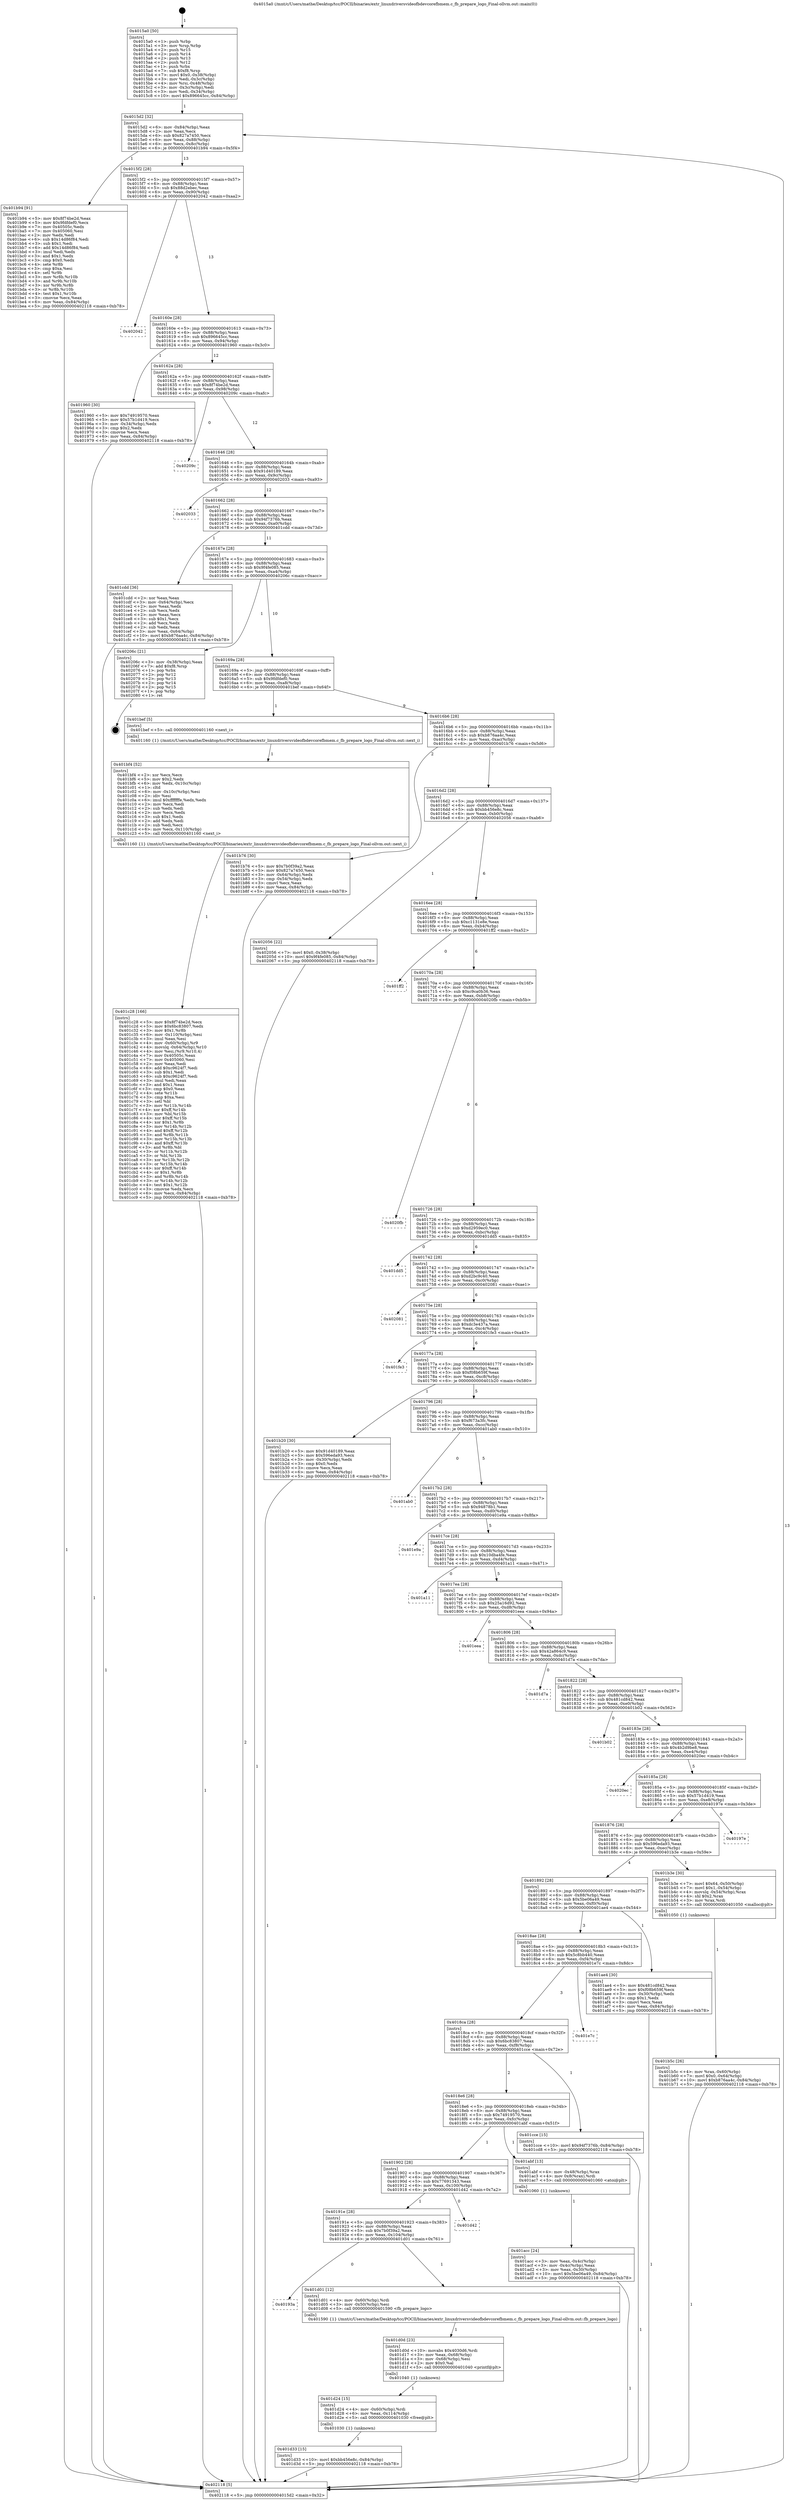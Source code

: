 digraph "0x4015a0" {
  label = "0x4015a0 (/mnt/c/Users/mathe/Desktop/tcc/POCII/binaries/extr_linuxdriversvideofbdevcorefbmem.c_fb_prepare_logo_Final-ollvm.out::main(0))"
  labelloc = "t"
  node[shape=record]

  Entry [label="",width=0.3,height=0.3,shape=circle,fillcolor=black,style=filled]
  "0x4015d2" [label="{
     0x4015d2 [32]\l
     | [instrs]\l
     &nbsp;&nbsp;0x4015d2 \<+6\>: mov -0x84(%rbp),%eax\l
     &nbsp;&nbsp;0x4015d8 \<+2\>: mov %eax,%ecx\l
     &nbsp;&nbsp;0x4015da \<+6\>: sub $0x827a7450,%ecx\l
     &nbsp;&nbsp;0x4015e0 \<+6\>: mov %eax,-0x88(%rbp)\l
     &nbsp;&nbsp;0x4015e6 \<+6\>: mov %ecx,-0x8c(%rbp)\l
     &nbsp;&nbsp;0x4015ec \<+6\>: je 0000000000401b94 \<main+0x5f4\>\l
  }"]
  "0x401b94" [label="{
     0x401b94 [91]\l
     | [instrs]\l
     &nbsp;&nbsp;0x401b94 \<+5\>: mov $0x8f74be2d,%eax\l
     &nbsp;&nbsp;0x401b99 \<+5\>: mov $0x9fdfdef0,%ecx\l
     &nbsp;&nbsp;0x401b9e \<+7\>: mov 0x40505c,%edx\l
     &nbsp;&nbsp;0x401ba5 \<+7\>: mov 0x405060,%esi\l
     &nbsp;&nbsp;0x401bac \<+2\>: mov %edx,%edi\l
     &nbsp;&nbsp;0x401bae \<+6\>: sub $0x14d86f84,%edi\l
     &nbsp;&nbsp;0x401bb4 \<+3\>: sub $0x1,%edi\l
     &nbsp;&nbsp;0x401bb7 \<+6\>: add $0x14d86f84,%edi\l
     &nbsp;&nbsp;0x401bbd \<+3\>: imul %edi,%edx\l
     &nbsp;&nbsp;0x401bc0 \<+3\>: and $0x1,%edx\l
     &nbsp;&nbsp;0x401bc3 \<+3\>: cmp $0x0,%edx\l
     &nbsp;&nbsp;0x401bc6 \<+4\>: sete %r8b\l
     &nbsp;&nbsp;0x401bca \<+3\>: cmp $0xa,%esi\l
     &nbsp;&nbsp;0x401bcd \<+4\>: setl %r9b\l
     &nbsp;&nbsp;0x401bd1 \<+3\>: mov %r8b,%r10b\l
     &nbsp;&nbsp;0x401bd4 \<+3\>: and %r9b,%r10b\l
     &nbsp;&nbsp;0x401bd7 \<+3\>: xor %r9b,%r8b\l
     &nbsp;&nbsp;0x401bda \<+3\>: or %r8b,%r10b\l
     &nbsp;&nbsp;0x401bdd \<+4\>: test $0x1,%r10b\l
     &nbsp;&nbsp;0x401be1 \<+3\>: cmovne %ecx,%eax\l
     &nbsp;&nbsp;0x401be4 \<+6\>: mov %eax,-0x84(%rbp)\l
     &nbsp;&nbsp;0x401bea \<+5\>: jmp 0000000000402118 \<main+0xb78\>\l
  }"]
  "0x4015f2" [label="{
     0x4015f2 [28]\l
     | [instrs]\l
     &nbsp;&nbsp;0x4015f2 \<+5\>: jmp 00000000004015f7 \<main+0x57\>\l
     &nbsp;&nbsp;0x4015f7 \<+6\>: mov -0x88(%rbp),%eax\l
     &nbsp;&nbsp;0x4015fd \<+5\>: sub $0x88d2ebec,%eax\l
     &nbsp;&nbsp;0x401602 \<+6\>: mov %eax,-0x90(%rbp)\l
     &nbsp;&nbsp;0x401608 \<+6\>: je 0000000000402042 \<main+0xaa2\>\l
  }"]
  Exit [label="",width=0.3,height=0.3,shape=circle,fillcolor=black,style=filled,peripheries=2]
  "0x402042" [label="{
     0x402042\l
  }", style=dashed]
  "0x40160e" [label="{
     0x40160e [28]\l
     | [instrs]\l
     &nbsp;&nbsp;0x40160e \<+5\>: jmp 0000000000401613 \<main+0x73\>\l
     &nbsp;&nbsp;0x401613 \<+6\>: mov -0x88(%rbp),%eax\l
     &nbsp;&nbsp;0x401619 \<+5\>: sub $0x896645cc,%eax\l
     &nbsp;&nbsp;0x40161e \<+6\>: mov %eax,-0x94(%rbp)\l
     &nbsp;&nbsp;0x401624 \<+6\>: je 0000000000401960 \<main+0x3c0\>\l
  }"]
  "0x401d33" [label="{
     0x401d33 [15]\l
     | [instrs]\l
     &nbsp;&nbsp;0x401d33 \<+10\>: movl $0xbb456e8c,-0x84(%rbp)\l
     &nbsp;&nbsp;0x401d3d \<+5\>: jmp 0000000000402118 \<main+0xb78\>\l
  }"]
  "0x401960" [label="{
     0x401960 [30]\l
     | [instrs]\l
     &nbsp;&nbsp;0x401960 \<+5\>: mov $0x74919570,%eax\l
     &nbsp;&nbsp;0x401965 \<+5\>: mov $0x57b1d419,%ecx\l
     &nbsp;&nbsp;0x40196a \<+3\>: mov -0x34(%rbp),%edx\l
     &nbsp;&nbsp;0x40196d \<+3\>: cmp $0x2,%edx\l
     &nbsp;&nbsp;0x401970 \<+3\>: cmovne %ecx,%eax\l
     &nbsp;&nbsp;0x401973 \<+6\>: mov %eax,-0x84(%rbp)\l
     &nbsp;&nbsp;0x401979 \<+5\>: jmp 0000000000402118 \<main+0xb78\>\l
  }"]
  "0x40162a" [label="{
     0x40162a [28]\l
     | [instrs]\l
     &nbsp;&nbsp;0x40162a \<+5\>: jmp 000000000040162f \<main+0x8f\>\l
     &nbsp;&nbsp;0x40162f \<+6\>: mov -0x88(%rbp),%eax\l
     &nbsp;&nbsp;0x401635 \<+5\>: sub $0x8f74be2d,%eax\l
     &nbsp;&nbsp;0x40163a \<+6\>: mov %eax,-0x98(%rbp)\l
     &nbsp;&nbsp;0x401640 \<+6\>: je 000000000040209c \<main+0xafc\>\l
  }"]
  "0x402118" [label="{
     0x402118 [5]\l
     | [instrs]\l
     &nbsp;&nbsp;0x402118 \<+5\>: jmp 00000000004015d2 \<main+0x32\>\l
  }"]
  "0x4015a0" [label="{
     0x4015a0 [50]\l
     | [instrs]\l
     &nbsp;&nbsp;0x4015a0 \<+1\>: push %rbp\l
     &nbsp;&nbsp;0x4015a1 \<+3\>: mov %rsp,%rbp\l
     &nbsp;&nbsp;0x4015a4 \<+2\>: push %r15\l
     &nbsp;&nbsp;0x4015a6 \<+2\>: push %r14\l
     &nbsp;&nbsp;0x4015a8 \<+2\>: push %r13\l
     &nbsp;&nbsp;0x4015aa \<+2\>: push %r12\l
     &nbsp;&nbsp;0x4015ac \<+1\>: push %rbx\l
     &nbsp;&nbsp;0x4015ad \<+7\>: sub $0xf8,%rsp\l
     &nbsp;&nbsp;0x4015b4 \<+7\>: movl $0x0,-0x38(%rbp)\l
     &nbsp;&nbsp;0x4015bb \<+3\>: mov %edi,-0x3c(%rbp)\l
     &nbsp;&nbsp;0x4015be \<+4\>: mov %rsi,-0x48(%rbp)\l
     &nbsp;&nbsp;0x4015c2 \<+3\>: mov -0x3c(%rbp),%edi\l
     &nbsp;&nbsp;0x4015c5 \<+3\>: mov %edi,-0x34(%rbp)\l
     &nbsp;&nbsp;0x4015c8 \<+10\>: movl $0x896645cc,-0x84(%rbp)\l
  }"]
  "0x401d24" [label="{
     0x401d24 [15]\l
     | [instrs]\l
     &nbsp;&nbsp;0x401d24 \<+4\>: mov -0x60(%rbp),%rdi\l
     &nbsp;&nbsp;0x401d28 \<+6\>: mov %eax,-0x114(%rbp)\l
     &nbsp;&nbsp;0x401d2e \<+5\>: call 0000000000401030 \<free@plt\>\l
     | [calls]\l
     &nbsp;&nbsp;0x401030 \{1\} (unknown)\l
  }"]
  "0x40209c" [label="{
     0x40209c\l
  }", style=dashed]
  "0x401646" [label="{
     0x401646 [28]\l
     | [instrs]\l
     &nbsp;&nbsp;0x401646 \<+5\>: jmp 000000000040164b \<main+0xab\>\l
     &nbsp;&nbsp;0x40164b \<+6\>: mov -0x88(%rbp),%eax\l
     &nbsp;&nbsp;0x401651 \<+5\>: sub $0x91d40189,%eax\l
     &nbsp;&nbsp;0x401656 \<+6\>: mov %eax,-0x9c(%rbp)\l
     &nbsp;&nbsp;0x40165c \<+6\>: je 0000000000402033 \<main+0xa93\>\l
  }"]
  "0x401d0d" [label="{
     0x401d0d [23]\l
     | [instrs]\l
     &nbsp;&nbsp;0x401d0d \<+10\>: movabs $0x4030d6,%rdi\l
     &nbsp;&nbsp;0x401d17 \<+3\>: mov %eax,-0x68(%rbp)\l
     &nbsp;&nbsp;0x401d1a \<+3\>: mov -0x68(%rbp),%esi\l
     &nbsp;&nbsp;0x401d1d \<+2\>: mov $0x0,%al\l
     &nbsp;&nbsp;0x401d1f \<+5\>: call 0000000000401040 \<printf@plt\>\l
     | [calls]\l
     &nbsp;&nbsp;0x401040 \{1\} (unknown)\l
  }"]
  "0x402033" [label="{
     0x402033\l
  }", style=dashed]
  "0x401662" [label="{
     0x401662 [28]\l
     | [instrs]\l
     &nbsp;&nbsp;0x401662 \<+5\>: jmp 0000000000401667 \<main+0xc7\>\l
     &nbsp;&nbsp;0x401667 \<+6\>: mov -0x88(%rbp),%eax\l
     &nbsp;&nbsp;0x40166d \<+5\>: sub $0x94f7376b,%eax\l
     &nbsp;&nbsp;0x401672 \<+6\>: mov %eax,-0xa0(%rbp)\l
     &nbsp;&nbsp;0x401678 \<+6\>: je 0000000000401cdd \<main+0x73d\>\l
  }"]
  "0x40193a" [label="{
     0x40193a\l
  }", style=dashed]
  "0x401cdd" [label="{
     0x401cdd [36]\l
     | [instrs]\l
     &nbsp;&nbsp;0x401cdd \<+2\>: xor %eax,%eax\l
     &nbsp;&nbsp;0x401cdf \<+3\>: mov -0x64(%rbp),%ecx\l
     &nbsp;&nbsp;0x401ce2 \<+2\>: mov %eax,%edx\l
     &nbsp;&nbsp;0x401ce4 \<+2\>: sub %ecx,%edx\l
     &nbsp;&nbsp;0x401ce6 \<+2\>: mov %eax,%ecx\l
     &nbsp;&nbsp;0x401ce8 \<+3\>: sub $0x1,%ecx\l
     &nbsp;&nbsp;0x401ceb \<+2\>: add %ecx,%edx\l
     &nbsp;&nbsp;0x401ced \<+2\>: sub %edx,%eax\l
     &nbsp;&nbsp;0x401cef \<+3\>: mov %eax,-0x64(%rbp)\l
     &nbsp;&nbsp;0x401cf2 \<+10\>: movl $0xb876aa4c,-0x84(%rbp)\l
     &nbsp;&nbsp;0x401cfc \<+5\>: jmp 0000000000402118 \<main+0xb78\>\l
  }"]
  "0x40167e" [label="{
     0x40167e [28]\l
     | [instrs]\l
     &nbsp;&nbsp;0x40167e \<+5\>: jmp 0000000000401683 \<main+0xe3\>\l
     &nbsp;&nbsp;0x401683 \<+6\>: mov -0x88(%rbp),%eax\l
     &nbsp;&nbsp;0x401689 \<+5\>: sub $0x9f4fe085,%eax\l
     &nbsp;&nbsp;0x40168e \<+6\>: mov %eax,-0xa4(%rbp)\l
     &nbsp;&nbsp;0x401694 \<+6\>: je 000000000040206c \<main+0xacc\>\l
  }"]
  "0x401d01" [label="{
     0x401d01 [12]\l
     | [instrs]\l
     &nbsp;&nbsp;0x401d01 \<+4\>: mov -0x60(%rbp),%rdi\l
     &nbsp;&nbsp;0x401d05 \<+3\>: mov -0x50(%rbp),%esi\l
     &nbsp;&nbsp;0x401d08 \<+5\>: call 0000000000401590 \<fb_prepare_logo\>\l
     | [calls]\l
     &nbsp;&nbsp;0x401590 \{1\} (/mnt/c/Users/mathe/Desktop/tcc/POCII/binaries/extr_linuxdriversvideofbdevcorefbmem.c_fb_prepare_logo_Final-ollvm.out::fb_prepare_logo)\l
  }"]
  "0x40206c" [label="{
     0x40206c [21]\l
     | [instrs]\l
     &nbsp;&nbsp;0x40206c \<+3\>: mov -0x38(%rbp),%eax\l
     &nbsp;&nbsp;0x40206f \<+7\>: add $0xf8,%rsp\l
     &nbsp;&nbsp;0x402076 \<+1\>: pop %rbx\l
     &nbsp;&nbsp;0x402077 \<+2\>: pop %r12\l
     &nbsp;&nbsp;0x402079 \<+2\>: pop %r13\l
     &nbsp;&nbsp;0x40207b \<+2\>: pop %r14\l
     &nbsp;&nbsp;0x40207d \<+2\>: pop %r15\l
     &nbsp;&nbsp;0x40207f \<+1\>: pop %rbp\l
     &nbsp;&nbsp;0x402080 \<+1\>: ret\l
  }"]
  "0x40169a" [label="{
     0x40169a [28]\l
     | [instrs]\l
     &nbsp;&nbsp;0x40169a \<+5\>: jmp 000000000040169f \<main+0xff\>\l
     &nbsp;&nbsp;0x40169f \<+6\>: mov -0x88(%rbp),%eax\l
     &nbsp;&nbsp;0x4016a5 \<+5\>: sub $0x9fdfdef0,%eax\l
     &nbsp;&nbsp;0x4016aa \<+6\>: mov %eax,-0xa8(%rbp)\l
     &nbsp;&nbsp;0x4016b0 \<+6\>: je 0000000000401bef \<main+0x64f\>\l
  }"]
  "0x40191e" [label="{
     0x40191e [28]\l
     | [instrs]\l
     &nbsp;&nbsp;0x40191e \<+5\>: jmp 0000000000401923 \<main+0x383\>\l
     &nbsp;&nbsp;0x401923 \<+6\>: mov -0x88(%rbp),%eax\l
     &nbsp;&nbsp;0x401929 \<+5\>: sub $0x7b0f39a2,%eax\l
     &nbsp;&nbsp;0x40192e \<+6\>: mov %eax,-0x104(%rbp)\l
     &nbsp;&nbsp;0x401934 \<+6\>: je 0000000000401d01 \<main+0x761\>\l
  }"]
  "0x401bef" [label="{
     0x401bef [5]\l
     | [instrs]\l
     &nbsp;&nbsp;0x401bef \<+5\>: call 0000000000401160 \<next_i\>\l
     | [calls]\l
     &nbsp;&nbsp;0x401160 \{1\} (/mnt/c/Users/mathe/Desktop/tcc/POCII/binaries/extr_linuxdriversvideofbdevcorefbmem.c_fb_prepare_logo_Final-ollvm.out::next_i)\l
  }"]
  "0x4016b6" [label="{
     0x4016b6 [28]\l
     | [instrs]\l
     &nbsp;&nbsp;0x4016b6 \<+5\>: jmp 00000000004016bb \<main+0x11b\>\l
     &nbsp;&nbsp;0x4016bb \<+6\>: mov -0x88(%rbp),%eax\l
     &nbsp;&nbsp;0x4016c1 \<+5\>: sub $0xb876aa4c,%eax\l
     &nbsp;&nbsp;0x4016c6 \<+6\>: mov %eax,-0xac(%rbp)\l
     &nbsp;&nbsp;0x4016cc \<+6\>: je 0000000000401b76 \<main+0x5d6\>\l
  }"]
  "0x401d42" [label="{
     0x401d42\l
  }", style=dashed]
  "0x401b76" [label="{
     0x401b76 [30]\l
     | [instrs]\l
     &nbsp;&nbsp;0x401b76 \<+5\>: mov $0x7b0f39a2,%eax\l
     &nbsp;&nbsp;0x401b7b \<+5\>: mov $0x827a7450,%ecx\l
     &nbsp;&nbsp;0x401b80 \<+3\>: mov -0x64(%rbp),%edx\l
     &nbsp;&nbsp;0x401b83 \<+3\>: cmp -0x54(%rbp),%edx\l
     &nbsp;&nbsp;0x401b86 \<+3\>: cmovl %ecx,%eax\l
     &nbsp;&nbsp;0x401b89 \<+6\>: mov %eax,-0x84(%rbp)\l
     &nbsp;&nbsp;0x401b8f \<+5\>: jmp 0000000000402118 \<main+0xb78\>\l
  }"]
  "0x4016d2" [label="{
     0x4016d2 [28]\l
     | [instrs]\l
     &nbsp;&nbsp;0x4016d2 \<+5\>: jmp 00000000004016d7 \<main+0x137\>\l
     &nbsp;&nbsp;0x4016d7 \<+6\>: mov -0x88(%rbp),%eax\l
     &nbsp;&nbsp;0x4016dd \<+5\>: sub $0xbb456e8c,%eax\l
     &nbsp;&nbsp;0x4016e2 \<+6\>: mov %eax,-0xb0(%rbp)\l
     &nbsp;&nbsp;0x4016e8 \<+6\>: je 0000000000402056 \<main+0xab6\>\l
  }"]
  "0x401c28" [label="{
     0x401c28 [166]\l
     | [instrs]\l
     &nbsp;&nbsp;0x401c28 \<+5\>: mov $0x8f74be2d,%ecx\l
     &nbsp;&nbsp;0x401c2d \<+5\>: mov $0x6bc83807,%edx\l
     &nbsp;&nbsp;0x401c32 \<+3\>: mov $0x1,%r8b\l
     &nbsp;&nbsp;0x401c35 \<+6\>: mov -0x110(%rbp),%esi\l
     &nbsp;&nbsp;0x401c3b \<+3\>: imul %eax,%esi\l
     &nbsp;&nbsp;0x401c3e \<+4\>: mov -0x60(%rbp),%r9\l
     &nbsp;&nbsp;0x401c42 \<+4\>: movslq -0x64(%rbp),%r10\l
     &nbsp;&nbsp;0x401c46 \<+4\>: mov %esi,(%r9,%r10,4)\l
     &nbsp;&nbsp;0x401c4a \<+7\>: mov 0x40505c,%eax\l
     &nbsp;&nbsp;0x401c51 \<+7\>: mov 0x405060,%esi\l
     &nbsp;&nbsp;0x401c58 \<+2\>: mov %eax,%edi\l
     &nbsp;&nbsp;0x401c5a \<+6\>: add $0xc9624f7,%edi\l
     &nbsp;&nbsp;0x401c60 \<+3\>: sub $0x1,%edi\l
     &nbsp;&nbsp;0x401c63 \<+6\>: sub $0xc9624f7,%edi\l
     &nbsp;&nbsp;0x401c69 \<+3\>: imul %edi,%eax\l
     &nbsp;&nbsp;0x401c6c \<+3\>: and $0x1,%eax\l
     &nbsp;&nbsp;0x401c6f \<+3\>: cmp $0x0,%eax\l
     &nbsp;&nbsp;0x401c72 \<+4\>: sete %r11b\l
     &nbsp;&nbsp;0x401c76 \<+3\>: cmp $0xa,%esi\l
     &nbsp;&nbsp;0x401c79 \<+3\>: setl %bl\l
     &nbsp;&nbsp;0x401c7c \<+3\>: mov %r11b,%r14b\l
     &nbsp;&nbsp;0x401c7f \<+4\>: xor $0xff,%r14b\l
     &nbsp;&nbsp;0x401c83 \<+3\>: mov %bl,%r15b\l
     &nbsp;&nbsp;0x401c86 \<+4\>: xor $0xff,%r15b\l
     &nbsp;&nbsp;0x401c8a \<+4\>: xor $0x1,%r8b\l
     &nbsp;&nbsp;0x401c8e \<+3\>: mov %r14b,%r12b\l
     &nbsp;&nbsp;0x401c91 \<+4\>: and $0xff,%r12b\l
     &nbsp;&nbsp;0x401c95 \<+3\>: and %r8b,%r11b\l
     &nbsp;&nbsp;0x401c98 \<+3\>: mov %r15b,%r13b\l
     &nbsp;&nbsp;0x401c9b \<+4\>: and $0xff,%r13b\l
     &nbsp;&nbsp;0x401c9f \<+3\>: and %r8b,%bl\l
     &nbsp;&nbsp;0x401ca2 \<+3\>: or %r11b,%r12b\l
     &nbsp;&nbsp;0x401ca5 \<+3\>: or %bl,%r13b\l
     &nbsp;&nbsp;0x401ca8 \<+3\>: xor %r13b,%r12b\l
     &nbsp;&nbsp;0x401cab \<+3\>: or %r15b,%r14b\l
     &nbsp;&nbsp;0x401cae \<+4\>: xor $0xff,%r14b\l
     &nbsp;&nbsp;0x401cb2 \<+4\>: or $0x1,%r8b\l
     &nbsp;&nbsp;0x401cb6 \<+3\>: and %r8b,%r14b\l
     &nbsp;&nbsp;0x401cb9 \<+3\>: or %r14b,%r12b\l
     &nbsp;&nbsp;0x401cbc \<+4\>: test $0x1,%r12b\l
     &nbsp;&nbsp;0x401cc0 \<+3\>: cmovne %edx,%ecx\l
     &nbsp;&nbsp;0x401cc3 \<+6\>: mov %ecx,-0x84(%rbp)\l
     &nbsp;&nbsp;0x401cc9 \<+5\>: jmp 0000000000402118 \<main+0xb78\>\l
  }"]
  "0x402056" [label="{
     0x402056 [22]\l
     | [instrs]\l
     &nbsp;&nbsp;0x402056 \<+7\>: movl $0x0,-0x38(%rbp)\l
     &nbsp;&nbsp;0x40205d \<+10\>: movl $0x9f4fe085,-0x84(%rbp)\l
     &nbsp;&nbsp;0x402067 \<+5\>: jmp 0000000000402118 \<main+0xb78\>\l
  }"]
  "0x4016ee" [label="{
     0x4016ee [28]\l
     | [instrs]\l
     &nbsp;&nbsp;0x4016ee \<+5\>: jmp 00000000004016f3 \<main+0x153\>\l
     &nbsp;&nbsp;0x4016f3 \<+6\>: mov -0x88(%rbp),%eax\l
     &nbsp;&nbsp;0x4016f9 \<+5\>: sub $0xc1131e8e,%eax\l
     &nbsp;&nbsp;0x4016fe \<+6\>: mov %eax,-0xb4(%rbp)\l
     &nbsp;&nbsp;0x401704 \<+6\>: je 0000000000401ff2 \<main+0xa52\>\l
  }"]
  "0x401bf4" [label="{
     0x401bf4 [52]\l
     | [instrs]\l
     &nbsp;&nbsp;0x401bf4 \<+2\>: xor %ecx,%ecx\l
     &nbsp;&nbsp;0x401bf6 \<+5\>: mov $0x2,%edx\l
     &nbsp;&nbsp;0x401bfb \<+6\>: mov %edx,-0x10c(%rbp)\l
     &nbsp;&nbsp;0x401c01 \<+1\>: cltd\l
     &nbsp;&nbsp;0x401c02 \<+6\>: mov -0x10c(%rbp),%esi\l
     &nbsp;&nbsp;0x401c08 \<+2\>: idiv %esi\l
     &nbsp;&nbsp;0x401c0a \<+6\>: imul $0xfffffffe,%edx,%edx\l
     &nbsp;&nbsp;0x401c10 \<+2\>: mov %ecx,%edi\l
     &nbsp;&nbsp;0x401c12 \<+2\>: sub %edx,%edi\l
     &nbsp;&nbsp;0x401c14 \<+2\>: mov %ecx,%edx\l
     &nbsp;&nbsp;0x401c16 \<+3\>: sub $0x1,%edx\l
     &nbsp;&nbsp;0x401c19 \<+2\>: add %edx,%edi\l
     &nbsp;&nbsp;0x401c1b \<+2\>: sub %edi,%ecx\l
     &nbsp;&nbsp;0x401c1d \<+6\>: mov %ecx,-0x110(%rbp)\l
     &nbsp;&nbsp;0x401c23 \<+5\>: call 0000000000401160 \<next_i\>\l
     | [calls]\l
     &nbsp;&nbsp;0x401160 \{1\} (/mnt/c/Users/mathe/Desktop/tcc/POCII/binaries/extr_linuxdriversvideofbdevcorefbmem.c_fb_prepare_logo_Final-ollvm.out::next_i)\l
  }"]
  "0x401ff2" [label="{
     0x401ff2\l
  }", style=dashed]
  "0x40170a" [label="{
     0x40170a [28]\l
     | [instrs]\l
     &nbsp;&nbsp;0x40170a \<+5\>: jmp 000000000040170f \<main+0x16f\>\l
     &nbsp;&nbsp;0x40170f \<+6\>: mov -0x88(%rbp),%eax\l
     &nbsp;&nbsp;0x401715 \<+5\>: sub $0xc9ca0b36,%eax\l
     &nbsp;&nbsp;0x40171a \<+6\>: mov %eax,-0xb8(%rbp)\l
     &nbsp;&nbsp;0x401720 \<+6\>: je 00000000004020fb \<main+0xb5b\>\l
  }"]
  "0x401b5c" [label="{
     0x401b5c [26]\l
     | [instrs]\l
     &nbsp;&nbsp;0x401b5c \<+4\>: mov %rax,-0x60(%rbp)\l
     &nbsp;&nbsp;0x401b60 \<+7\>: movl $0x0,-0x64(%rbp)\l
     &nbsp;&nbsp;0x401b67 \<+10\>: movl $0xb876aa4c,-0x84(%rbp)\l
     &nbsp;&nbsp;0x401b71 \<+5\>: jmp 0000000000402118 \<main+0xb78\>\l
  }"]
  "0x4020fb" [label="{
     0x4020fb\l
  }", style=dashed]
  "0x401726" [label="{
     0x401726 [28]\l
     | [instrs]\l
     &nbsp;&nbsp;0x401726 \<+5\>: jmp 000000000040172b \<main+0x18b\>\l
     &nbsp;&nbsp;0x40172b \<+6\>: mov -0x88(%rbp),%eax\l
     &nbsp;&nbsp;0x401731 \<+5\>: sub $0xd2959ec0,%eax\l
     &nbsp;&nbsp;0x401736 \<+6\>: mov %eax,-0xbc(%rbp)\l
     &nbsp;&nbsp;0x40173c \<+6\>: je 0000000000401dd5 \<main+0x835\>\l
  }"]
  "0x401acc" [label="{
     0x401acc [24]\l
     | [instrs]\l
     &nbsp;&nbsp;0x401acc \<+3\>: mov %eax,-0x4c(%rbp)\l
     &nbsp;&nbsp;0x401acf \<+3\>: mov -0x4c(%rbp),%eax\l
     &nbsp;&nbsp;0x401ad2 \<+3\>: mov %eax,-0x30(%rbp)\l
     &nbsp;&nbsp;0x401ad5 \<+10\>: movl $0x5be06a49,-0x84(%rbp)\l
     &nbsp;&nbsp;0x401adf \<+5\>: jmp 0000000000402118 \<main+0xb78\>\l
  }"]
  "0x401dd5" [label="{
     0x401dd5\l
  }", style=dashed]
  "0x401742" [label="{
     0x401742 [28]\l
     | [instrs]\l
     &nbsp;&nbsp;0x401742 \<+5\>: jmp 0000000000401747 \<main+0x1a7\>\l
     &nbsp;&nbsp;0x401747 \<+6\>: mov -0x88(%rbp),%eax\l
     &nbsp;&nbsp;0x40174d \<+5\>: sub $0xd2bc9c40,%eax\l
     &nbsp;&nbsp;0x401752 \<+6\>: mov %eax,-0xc0(%rbp)\l
     &nbsp;&nbsp;0x401758 \<+6\>: je 0000000000402081 \<main+0xae1\>\l
  }"]
  "0x401902" [label="{
     0x401902 [28]\l
     | [instrs]\l
     &nbsp;&nbsp;0x401902 \<+5\>: jmp 0000000000401907 \<main+0x367\>\l
     &nbsp;&nbsp;0x401907 \<+6\>: mov -0x88(%rbp),%eax\l
     &nbsp;&nbsp;0x40190d \<+5\>: sub $0x77691343,%eax\l
     &nbsp;&nbsp;0x401912 \<+6\>: mov %eax,-0x100(%rbp)\l
     &nbsp;&nbsp;0x401918 \<+6\>: je 0000000000401d42 \<main+0x7a2\>\l
  }"]
  "0x402081" [label="{
     0x402081\l
  }", style=dashed]
  "0x40175e" [label="{
     0x40175e [28]\l
     | [instrs]\l
     &nbsp;&nbsp;0x40175e \<+5\>: jmp 0000000000401763 \<main+0x1c3\>\l
     &nbsp;&nbsp;0x401763 \<+6\>: mov -0x88(%rbp),%eax\l
     &nbsp;&nbsp;0x401769 \<+5\>: sub $0xdc3e437a,%eax\l
     &nbsp;&nbsp;0x40176e \<+6\>: mov %eax,-0xc4(%rbp)\l
     &nbsp;&nbsp;0x401774 \<+6\>: je 0000000000401fe3 \<main+0xa43\>\l
  }"]
  "0x401abf" [label="{
     0x401abf [13]\l
     | [instrs]\l
     &nbsp;&nbsp;0x401abf \<+4\>: mov -0x48(%rbp),%rax\l
     &nbsp;&nbsp;0x401ac3 \<+4\>: mov 0x8(%rax),%rdi\l
     &nbsp;&nbsp;0x401ac7 \<+5\>: call 0000000000401060 \<atoi@plt\>\l
     | [calls]\l
     &nbsp;&nbsp;0x401060 \{1\} (unknown)\l
  }"]
  "0x401fe3" [label="{
     0x401fe3\l
  }", style=dashed]
  "0x40177a" [label="{
     0x40177a [28]\l
     | [instrs]\l
     &nbsp;&nbsp;0x40177a \<+5\>: jmp 000000000040177f \<main+0x1df\>\l
     &nbsp;&nbsp;0x40177f \<+6\>: mov -0x88(%rbp),%eax\l
     &nbsp;&nbsp;0x401785 \<+5\>: sub $0xf08b659f,%eax\l
     &nbsp;&nbsp;0x40178a \<+6\>: mov %eax,-0xc8(%rbp)\l
     &nbsp;&nbsp;0x401790 \<+6\>: je 0000000000401b20 \<main+0x580\>\l
  }"]
  "0x4018e6" [label="{
     0x4018e6 [28]\l
     | [instrs]\l
     &nbsp;&nbsp;0x4018e6 \<+5\>: jmp 00000000004018eb \<main+0x34b\>\l
     &nbsp;&nbsp;0x4018eb \<+6\>: mov -0x88(%rbp),%eax\l
     &nbsp;&nbsp;0x4018f1 \<+5\>: sub $0x74919570,%eax\l
     &nbsp;&nbsp;0x4018f6 \<+6\>: mov %eax,-0xfc(%rbp)\l
     &nbsp;&nbsp;0x4018fc \<+6\>: je 0000000000401abf \<main+0x51f\>\l
  }"]
  "0x401b20" [label="{
     0x401b20 [30]\l
     | [instrs]\l
     &nbsp;&nbsp;0x401b20 \<+5\>: mov $0x91d40189,%eax\l
     &nbsp;&nbsp;0x401b25 \<+5\>: mov $0x596eda93,%ecx\l
     &nbsp;&nbsp;0x401b2a \<+3\>: mov -0x30(%rbp),%edx\l
     &nbsp;&nbsp;0x401b2d \<+3\>: cmp $0x0,%edx\l
     &nbsp;&nbsp;0x401b30 \<+3\>: cmove %ecx,%eax\l
     &nbsp;&nbsp;0x401b33 \<+6\>: mov %eax,-0x84(%rbp)\l
     &nbsp;&nbsp;0x401b39 \<+5\>: jmp 0000000000402118 \<main+0xb78\>\l
  }"]
  "0x401796" [label="{
     0x401796 [28]\l
     | [instrs]\l
     &nbsp;&nbsp;0x401796 \<+5\>: jmp 000000000040179b \<main+0x1fb\>\l
     &nbsp;&nbsp;0x40179b \<+6\>: mov -0x88(%rbp),%eax\l
     &nbsp;&nbsp;0x4017a1 \<+5\>: sub $0xf673a3fc,%eax\l
     &nbsp;&nbsp;0x4017a6 \<+6\>: mov %eax,-0xcc(%rbp)\l
     &nbsp;&nbsp;0x4017ac \<+6\>: je 0000000000401ab0 \<main+0x510\>\l
  }"]
  "0x401cce" [label="{
     0x401cce [15]\l
     | [instrs]\l
     &nbsp;&nbsp;0x401cce \<+10\>: movl $0x94f7376b,-0x84(%rbp)\l
     &nbsp;&nbsp;0x401cd8 \<+5\>: jmp 0000000000402118 \<main+0xb78\>\l
  }"]
  "0x401ab0" [label="{
     0x401ab0\l
  }", style=dashed]
  "0x4017b2" [label="{
     0x4017b2 [28]\l
     | [instrs]\l
     &nbsp;&nbsp;0x4017b2 \<+5\>: jmp 00000000004017b7 \<main+0x217\>\l
     &nbsp;&nbsp;0x4017b7 \<+6\>: mov -0x88(%rbp),%eax\l
     &nbsp;&nbsp;0x4017bd \<+5\>: sub $0x94878b1,%eax\l
     &nbsp;&nbsp;0x4017c2 \<+6\>: mov %eax,-0xd0(%rbp)\l
     &nbsp;&nbsp;0x4017c8 \<+6\>: je 0000000000401e9a \<main+0x8fa\>\l
  }"]
  "0x4018ca" [label="{
     0x4018ca [28]\l
     | [instrs]\l
     &nbsp;&nbsp;0x4018ca \<+5\>: jmp 00000000004018cf \<main+0x32f\>\l
     &nbsp;&nbsp;0x4018cf \<+6\>: mov -0x88(%rbp),%eax\l
     &nbsp;&nbsp;0x4018d5 \<+5\>: sub $0x6bc83807,%eax\l
     &nbsp;&nbsp;0x4018da \<+6\>: mov %eax,-0xf8(%rbp)\l
     &nbsp;&nbsp;0x4018e0 \<+6\>: je 0000000000401cce \<main+0x72e\>\l
  }"]
  "0x401e9a" [label="{
     0x401e9a\l
  }", style=dashed]
  "0x4017ce" [label="{
     0x4017ce [28]\l
     | [instrs]\l
     &nbsp;&nbsp;0x4017ce \<+5\>: jmp 00000000004017d3 \<main+0x233\>\l
     &nbsp;&nbsp;0x4017d3 \<+6\>: mov -0x88(%rbp),%eax\l
     &nbsp;&nbsp;0x4017d9 \<+5\>: sub $0x10dba4fe,%eax\l
     &nbsp;&nbsp;0x4017de \<+6\>: mov %eax,-0xd4(%rbp)\l
     &nbsp;&nbsp;0x4017e4 \<+6\>: je 0000000000401a11 \<main+0x471\>\l
  }"]
  "0x401e7c" [label="{
     0x401e7c\l
  }", style=dashed]
  "0x401a11" [label="{
     0x401a11\l
  }", style=dashed]
  "0x4017ea" [label="{
     0x4017ea [28]\l
     | [instrs]\l
     &nbsp;&nbsp;0x4017ea \<+5\>: jmp 00000000004017ef \<main+0x24f\>\l
     &nbsp;&nbsp;0x4017ef \<+6\>: mov -0x88(%rbp),%eax\l
     &nbsp;&nbsp;0x4017f5 \<+5\>: sub $0x25a16d92,%eax\l
     &nbsp;&nbsp;0x4017fa \<+6\>: mov %eax,-0xd8(%rbp)\l
     &nbsp;&nbsp;0x401800 \<+6\>: je 0000000000401eea \<main+0x94a\>\l
  }"]
  "0x4018ae" [label="{
     0x4018ae [28]\l
     | [instrs]\l
     &nbsp;&nbsp;0x4018ae \<+5\>: jmp 00000000004018b3 \<main+0x313\>\l
     &nbsp;&nbsp;0x4018b3 \<+6\>: mov -0x88(%rbp),%eax\l
     &nbsp;&nbsp;0x4018b9 \<+5\>: sub $0x5c8bb440,%eax\l
     &nbsp;&nbsp;0x4018be \<+6\>: mov %eax,-0xf4(%rbp)\l
     &nbsp;&nbsp;0x4018c4 \<+6\>: je 0000000000401e7c \<main+0x8dc\>\l
  }"]
  "0x401eea" [label="{
     0x401eea\l
  }", style=dashed]
  "0x401806" [label="{
     0x401806 [28]\l
     | [instrs]\l
     &nbsp;&nbsp;0x401806 \<+5\>: jmp 000000000040180b \<main+0x26b\>\l
     &nbsp;&nbsp;0x40180b \<+6\>: mov -0x88(%rbp),%eax\l
     &nbsp;&nbsp;0x401811 \<+5\>: sub $0x42a864c9,%eax\l
     &nbsp;&nbsp;0x401816 \<+6\>: mov %eax,-0xdc(%rbp)\l
     &nbsp;&nbsp;0x40181c \<+6\>: je 0000000000401d7a \<main+0x7da\>\l
  }"]
  "0x401ae4" [label="{
     0x401ae4 [30]\l
     | [instrs]\l
     &nbsp;&nbsp;0x401ae4 \<+5\>: mov $0x481cd842,%eax\l
     &nbsp;&nbsp;0x401ae9 \<+5\>: mov $0xf08b659f,%ecx\l
     &nbsp;&nbsp;0x401aee \<+3\>: mov -0x30(%rbp),%edx\l
     &nbsp;&nbsp;0x401af1 \<+3\>: cmp $0x1,%edx\l
     &nbsp;&nbsp;0x401af4 \<+3\>: cmovl %ecx,%eax\l
     &nbsp;&nbsp;0x401af7 \<+6\>: mov %eax,-0x84(%rbp)\l
     &nbsp;&nbsp;0x401afd \<+5\>: jmp 0000000000402118 \<main+0xb78\>\l
  }"]
  "0x401d7a" [label="{
     0x401d7a\l
  }", style=dashed]
  "0x401822" [label="{
     0x401822 [28]\l
     | [instrs]\l
     &nbsp;&nbsp;0x401822 \<+5\>: jmp 0000000000401827 \<main+0x287\>\l
     &nbsp;&nbsp;0x401827 \<+6\>: mov -0x88(%rbp),%eax\l
     &nbsp;&nbsp;0x40182d \<+5\>: sub $0x481cd842,%eax\l
     &nbsp;&nbsp;0x401832 \<+6\>: mov %eax,-0xe0(%rbp)\l
     &nbsp;&nbsp;0x401838 \<+6\>: je 0000000000401b02 \<main+0x562\>\l
  }"]
  "0x401892" [label="{
     0x401892 [28]\l
     | [instrs]\l
     &nbsp;&nbsp;0x401892 \<+5\>: jmp 0000000000401897 \<main+0x2f7\>\l
     &nbsp;&nbsp;0x401897 \<+6\>: mov -0x88(%rbp),%eax\l
     &nbsp;&nbsp;0x40189d \<+5\>: sub $0x5be06a49,%eax\l
     &nbsp;&nbsp;0x4018a2 \<+6\>: mov %eax,-0xf0(%rbp)\l
     &nbsp;&nbsp;0x4018a8 \<+6\>: je 0000000000401ae4 \<main+0x544\>\l
  }"]
  "0x401b02" [label="{
     0x401b02\l
  }", style=dashed]
  "0x40183e" [label="{
     0x40183e [28]\l
     | [instrs]\l
     &nbsp;&nbsp;0x40183e \<+5\>: jmp 0000000000401843 \<main+0x2a3\>\l
     &nbsp;&nbsp;0x401843 \<+6\>: mov -0x88(%rbp),%eax\l
     &nbsp;&nbsp;0x401849 \<+5\>: sub $0x4b2d9be8,%eax\l
     &nbsp;&nbsp;0x40184e \<+6\>: mov %eax,-0xe4(%rbp)\l
     &nbsp;&nbsp;0x401854 \<+6\>: je 00000000004020ec \<main+0xb4c\>\l
  }"]
  "0x401b3e" [label="{
     0x401b3e [30]\l
     | [instrs]\l
     &nbsp;&nbsp;0x401b3e \<+7\>: movl $0x64,-0x50(%rbp)\l
     &nbsp;&nbsp;0x401b45 \<+7\>: movl $0x1,-0x54(%rbp)\l
     &nbsp;&nbsp;0x401b4c \<+4\>: movslq -0x54(%rbp),%rax\l
     &nbsp;&nbsp;0x401b50 \<+4\>: shl $0x2,%rax\l
     &nbsp;&nbsp;0x401b54 \<+3\>: mov %rax,%rdi\l
     &nbsp;&nbsp;0x401b57 \<+5\>: call 0000000000401050 \<malloc@plt\>\l
     | [calls]\l
     &nbsp;&nbsp;0x401050 \{1\} (unknown)\l
  }"]
  "0x4020ec" [label="{
     0x4020ec\l
  }", style=dashed]
  "0x40185a" [label="{
     0x40185a [28]\l
     | [instrs]\l
     &nbsp;&nbsp;0x40185a \<+5\>: jmp 000000000040185f \<main+0x2bf\>\l
     &nbsp;&nbsp;0x40185f \<+6\>: mov -0x88(%rbp),%eax\l
     &nbsp;&nbsp;0x401865 \<+5\>: sub $0x57b1d419,%eax\l
     &nbsp;&nbsp;0x40186a \<+6\>: mov %eax,-0xe8(%rbp)\l
     &nbsp;&nbsp;0x401870 \<+6\>: je 000000000040197e \<main+0x3de\>\l
  }"]
  "0x401876" [label="{
     0x401876 [28]\l
     | [instrs]\l
     &nbsp;&nbsp;0x401876 \<+5\>: jmp 000000000040187b \<main+0x2db\>\l
     &nbsp;&nbsp;0x40187b \<+6\>: mov -0x88(%rbp),%eax\l
     &nbsp;&nbsp;0x401881 \<+5\>: sub $0x596eda93,%eax\l
     &nbsp;&nbsp;0x401886 \<+6\>: mov %eax,-0xec(%rbp)\l
     &nbsp;&nbsp;0x40188c \<+6\>: je 0000000000401b3e \<main+0x59e\>\l
  }"]
  "0x40197e" [label="{
     0x40197e\l
  }", style=dashed]
  Entry -> "0x4015a0" [label=" 1"]
  "0x4015d2" -> "0x401b94" [label=" 1"]
  "0x4015d2" -> "0x4015f2" [label=" 13"]
  "0x40206c" -> Exit [label=" 1"]
  "0x4015f2" -> "0x402042" [label=" 0"]
  "0x4015f2" -> "0x40160e" [label=" 13"]
  "0x402056" -> "0x402118" [label=" 1"]
  "0x40160e" -> "0x401960" [label=" 1"]
  "0x40160e" -> "0x40162a" [label=" 12"]
  "0x401960" -> "0x402118" [label=" 1"]
  "0x4015a0" -> "0x4015d2" [label=" 1"]
  "0x402118" -> "0x4015d2" [label=" 13"]
  "0x401d33" -> "0x402118" [label=" 1"]
  "0x40162a" -> "0x40209c" [label=" 0"]
  "0x40162a" -> "0x401646" [label=" 12"]
  "0x401d24" -> "0x401d33" [label=" 1"]
  "0x401646" -> "0x402033" [label=" 0"]
  "0x401646" -> "0x401662" [label=" 12"]
  "0x401d0d" -> "0x401d24" [label=" 1"]
  "0x401662" -> "0x401cdd" [label=" 1"]
  "0x401662" -> "0x40167e" [label=" 11"]
  "0x401d01" -> "0x401d0d" [label=" 1"]
  "0x40167e" -> "0x40206c" [label=" 1"]
  "0x40167e" -> "0x40169a" [label=" 10"]
  "0x40191e" -> "0x40193a" [label=" 0"]
  "0x40169a" -> "0x401bef" [label=" 1"]
  "0x40169a" -> "0x4016b6" [label=" 9"]
  "0x40191e" -> "0x401d01" [label=" 1"]
  "0x4016b6" -> "0x401b76" [label=" 2"]
  "0x4016b6" -> "0x4016d2" [label=" 7"]
  "0x401902" -> "0x40191e" [label=" 1"]
  "0x4016d2" -> "0x402056" [label=" 1"]
  "0x4016d2" -> "0x4016ee" [label=" 6"]
  "0x401902" -> "0x401d42" [label=" 0"]
  "0x4016ee" -> "0x401ff2" [label=" 0"]
  "0x4016ee" -> "0x40170a" [label=" 6"]
  "0x401cdd" -> "0x402118" [label=" 1"]
  "0x40170a" -> "0x4020fb" [label=" 0"]
  "0x40170a" -> "0x401726" [label=" 6"]
  "0x401cce" -> "0x402118" [label=" 1"]
  "0x401726" -> "0x401dd5" [label=" 0"]
  "0x401726" -> "0x401742" [label=" 6"]
  "0x401c28" -> "0x402118" [label=" 1"]
  "0x401742" -> "0x402081" [label=" 0"]
  "0x401742" -> "0x40175e" [label=" 6"]
  "0x401bf4" -> "0x401c28" [label=" 1"]
  "0x40175e" -> "0x401fe3" [label=" 0"]
  "0x40175e" -> "0x40177a" [label=" 6"]
  "0x401bef" -> "0x401bf4" [label=" 1"]
  "0x40177a" -> "0x401b20" [label=" 1"]
  "0x40177a" -> "0x401796" [label=" 5"]
  "0x401b76" -> "0x402118" [label=" 2"]
  "0x401796" -> "0x401ab0" [label=" 0"]
  "0x401796" -> "0x4017b2" [label=" 5"]
  "0x401b5c" -> "0x402118" [label=" 1"]
  "0x4017b2" -> "0x401e9a" [label=" 0"]
  "0x4017b2" -> "0x4017ce" [label=" 5"]
  "0x401b20" -> "0x402118" [label=" 1"]
  "0x4017ce" -> "0x401a11" [label=" 0"]
  "0x4017ce" -> "0x4017ea" [label=" 5"]
  "0x401ae4" -> "0x402118" [label=" 1"]
  "0x4017ea" -> "0x401eea" [label=" 0"]
  "0x4017ea" -> "0x401806" [label=" 5"]
  "0x401abf" -> "0x401acc" [label=" 1"]
  "0x401806" -> "0x401d7a" [label=" 0"]
  "0x401806" -> "0x401822" [label=" 5"]
  "0x4018e6" -> "0x401902" [label=" 1"]
  "0x401822" -> "0x401b02" [label=" 0"]
  "0x401822" -> "0x40183e" [label=" 5"]
  "0x401b94" -> "0x402118" [label=" 1"]
  "0x40183e" -> "0x4020ec" [label=" 0"]
  "0x40183e" -> "0x40185a" [label=" 5"]
  "0x4018ca" -> "0x4018e6" [label=" 2"]
  "0x40185a" -> "0x40197e" [label=" 0"]
  "0x40185a" -> "0x401876" [label=" 5"]
  "0x4018ca" -> "0x401cce" [label=" 1"]
  "0x401876" -> "0x401b3e" [label=" 1"]
  "0x401876" -> "0x401892" [label=" 4"]
  "0x4018e6" -> "0x401abf" [label=" 1"]
  "0x401892" -> "0x401ae4" [label=" 1"]
  "0x401892" -> "0x4018ae" [label=" 3"]
  "0x401acc" -> "0x402118" [label=" 1"]
  "0x4018ae" -> "0x401e7c" [label=" 0"]
  "0x4018ae" -> "0x4018ca" [label=" 3"]
  "0x401b3e" -> "0x401b5c" [label=" 1"]
}

